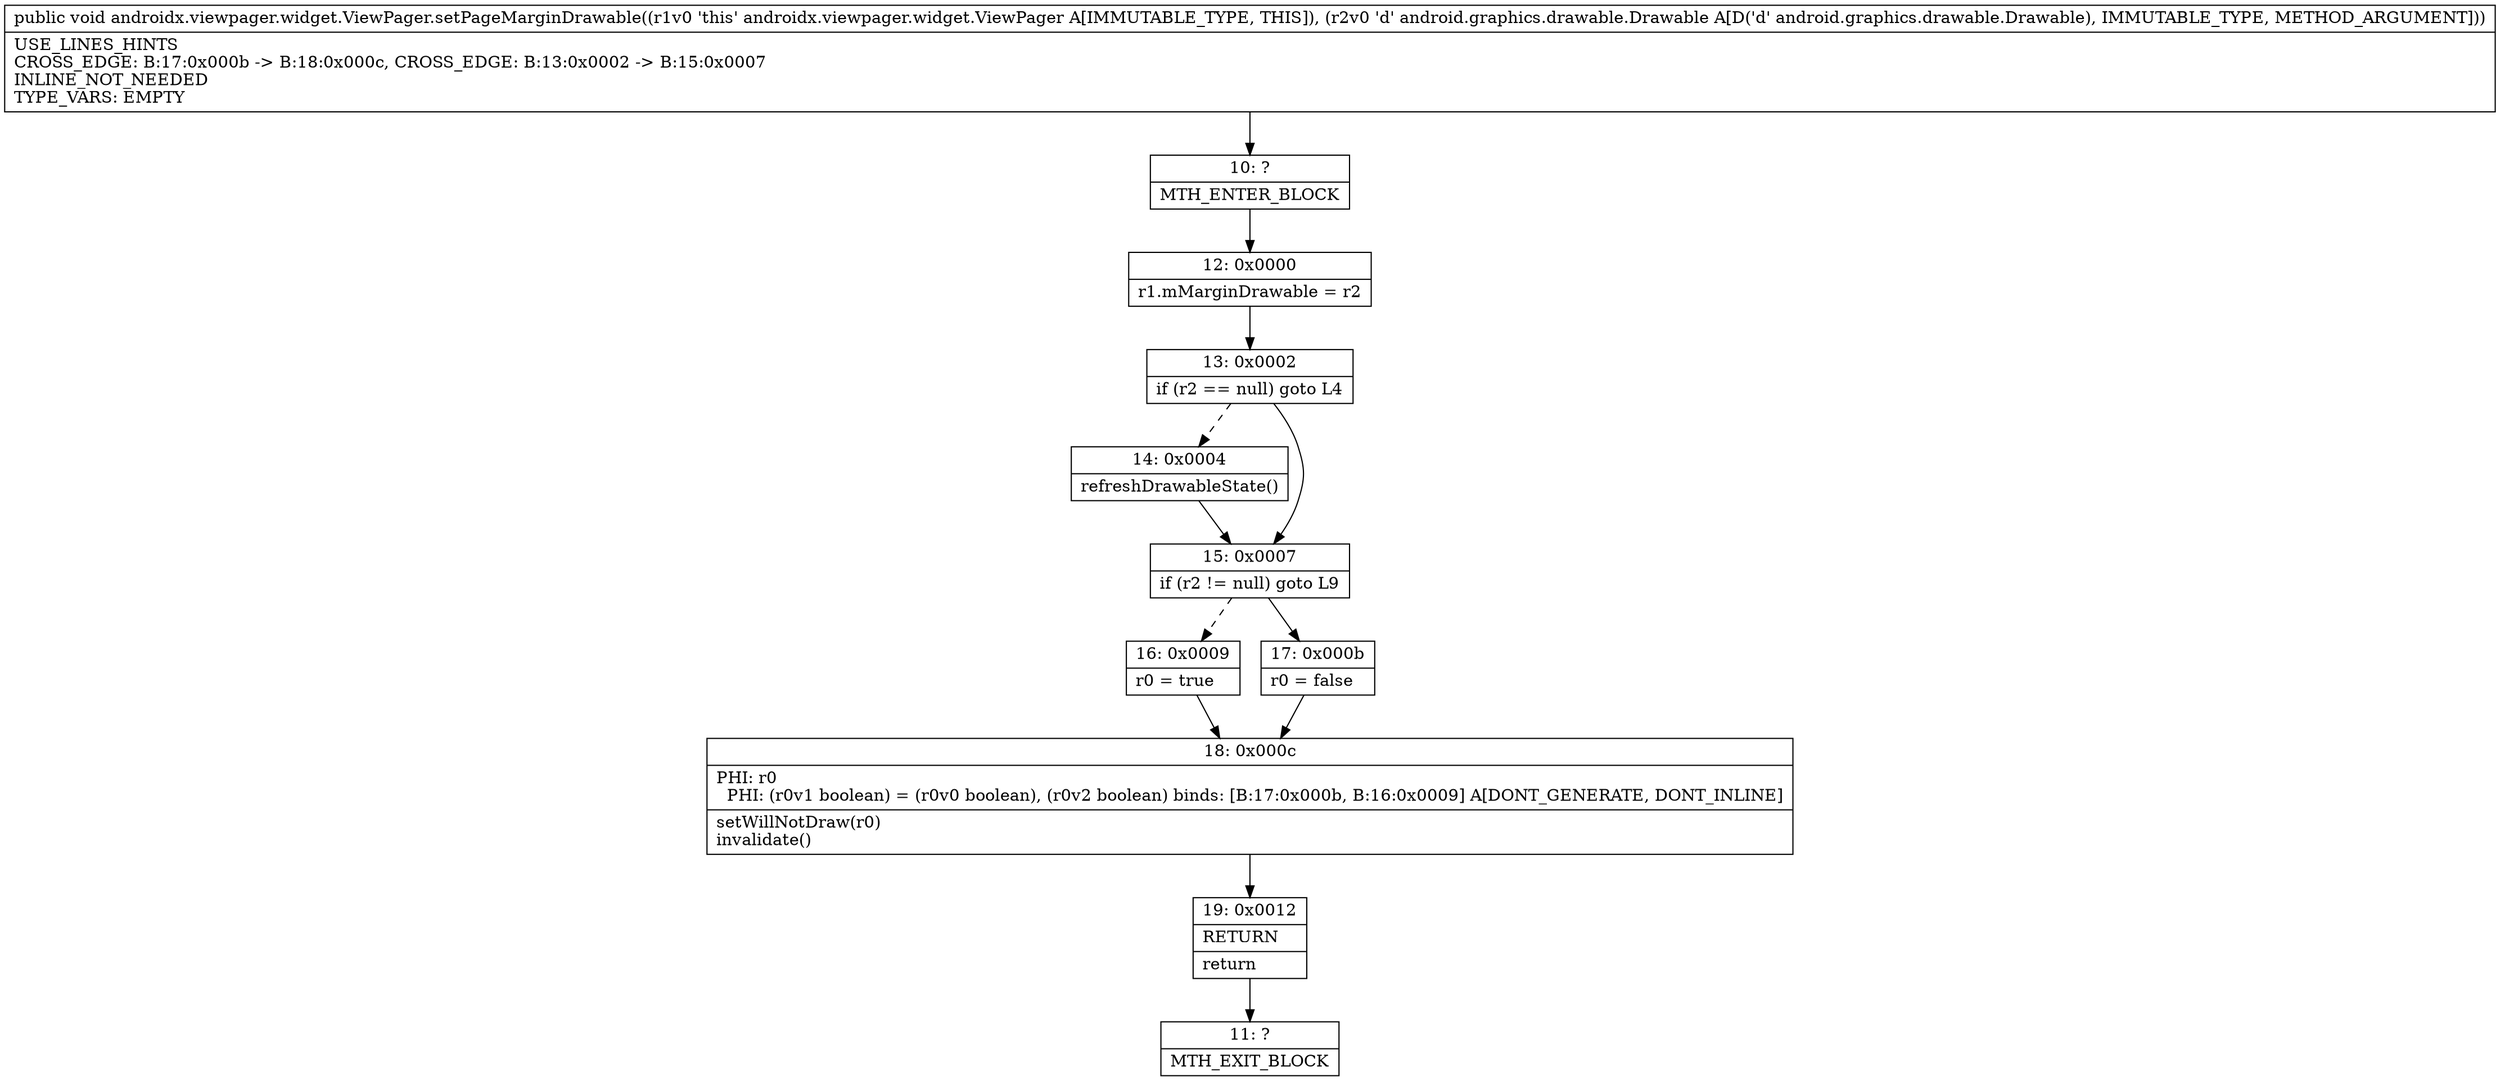 digraph "CFG forandroidx.viewpager.widget.ViewPager.setPageMarginDrawable(Landroid\/graphics\/drawable\/Drawable;)V" {
Node_10 [shape=record,label="{10\:\ ?|MTH_ENTER_BLOCK\l}"];
Node_12 [shape=record,label="{12\:\ 0x0000|r1.mMarginDrawable = r2\l}"];
Node_13 [shape=record,label="{13\:\ 0x0002|if (r2 == null) goto L4\l}"];
Node_14 [shape=record,label="{14\:\ 0x0004|refreshDrawableState()\l}"];
Node_15 [shape=record,label="{15\:\ 0x0007|if (r2 != null) goto L9\l}"];
Node_16 [shape=record,label="{16\:\ 0x0009|r0 = true\l}"];
Node_18 [shape=record,label="{18\:\ 0x000c|PHI: r0 \l  PHI: (r0v1 boolean) = (r0v0 boolean), (r0v2 boolean) binds: [B:17:0x000b, B:16:0x0009] A[DONT_GENERATE, DONT_INLINE]\l|setWillNotDraw(r0)\linvalidate()\l}"];
Node_19 [shape=record,label="{19\:\ 0x0012|RETURN\l|return\l}"];
Node_11 [shape=record,label="{11\:\ ?|MTH_EXIT_BLOCK\l}"];
Node_17 [shape=record,label="{17\:\ 0x000b|r0 = false\l}"];
MethodNode[shape=record,label="{public void androidx.viewpager.widget.ViewPager.setPageMarginDrawable((r1v0 'this' androidx.viewpager.widget.ViewPager A[IMMUTABLE_TYPE, THIS]), (r2v0 'd' android.graphics.drawable.Drawable A[D('d' android.graphics.drawable.Drawable), IMMUTABLE_TYPE, METHOD_ARGUMENT]))  | USE_LINES_HINTS\lCROSS_EDGE: B:17:0x000b \-\> B:18:0x000c, CROSS_EDGE: B:13:0x0002 \-\> B:15:0x0007\lINLINE_NOT_NEEDED\lTYPE_VARS: EMPTY\l}"];
MethodNode -> Node_10;Node_10 -> Node_12;
Node_12 -> Node_13;
Node_13 -> Node_14[style=dashed];
Node_13 -> Node_15;
Node_14 -> Node_15;
Node_15 -> Node_16[style=dashed];
Node_15 -> Node_17;
Node_16 -> Node_18;
Node_18 -> Node_19;
Node_19 -> Node_11;
Node_17 -> Node_18;
}

